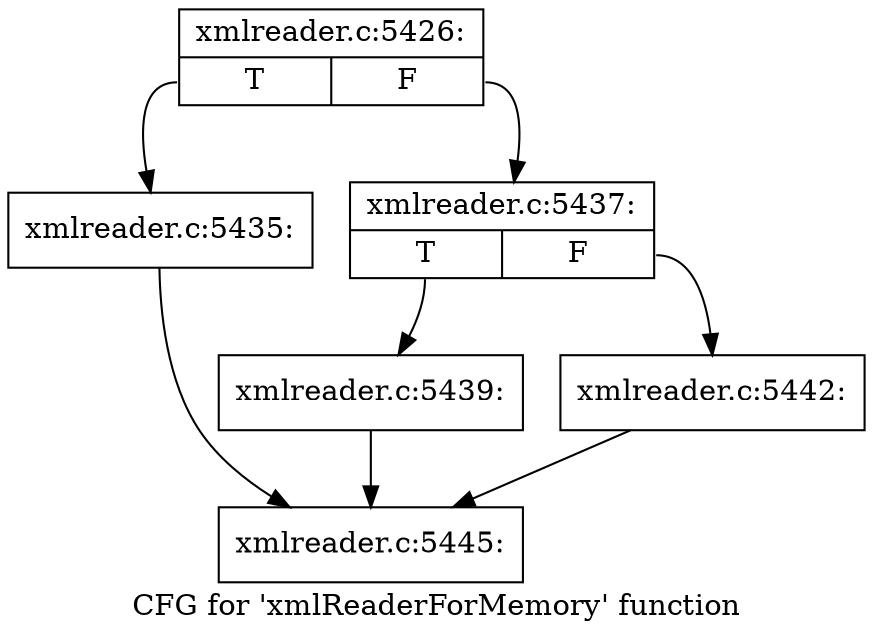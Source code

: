digraph "CFG for 'xmlReaderForMemory' function" {
	label="CFG for 'xmlReaderForMemory' function";

	Node0x491ac90 [shape=record,label="{xmlreader.c:5426:|{<s0>T|<s1>F}}"];
	Node0x491ac90:s0 -> Node0x491c720;
	Node0x491ac90:s1 -> Node0x491ca50;
	Node0x491c720 [shape=record,label="{xmlreader.c:5435:}"];
	Node0x491c720 -> Node0x491ad80;
	Node0x491ca50 [shape=record,label="{xmlreader.c:5437:|{<s0>T|<s1>F}}"];
	Node0x491ca50:s0 -> Node0x491d070;
	Node0x491ca50:s1 -> Node0x491d0c0;
	Node0x491d070 [shape=record,label="{xmlreader.c:5439:}"];
	Node0x491d070 -> Node0x491ad80;
	Node0x491d0c0 [shape=record,label="{xmlreader.c:5442:}"];
	Node0x491d0c0 -> Node0x491ad80;
	Node0x491ad80 [shape=record,label="{xmlreader.c:5445:}"];
}
